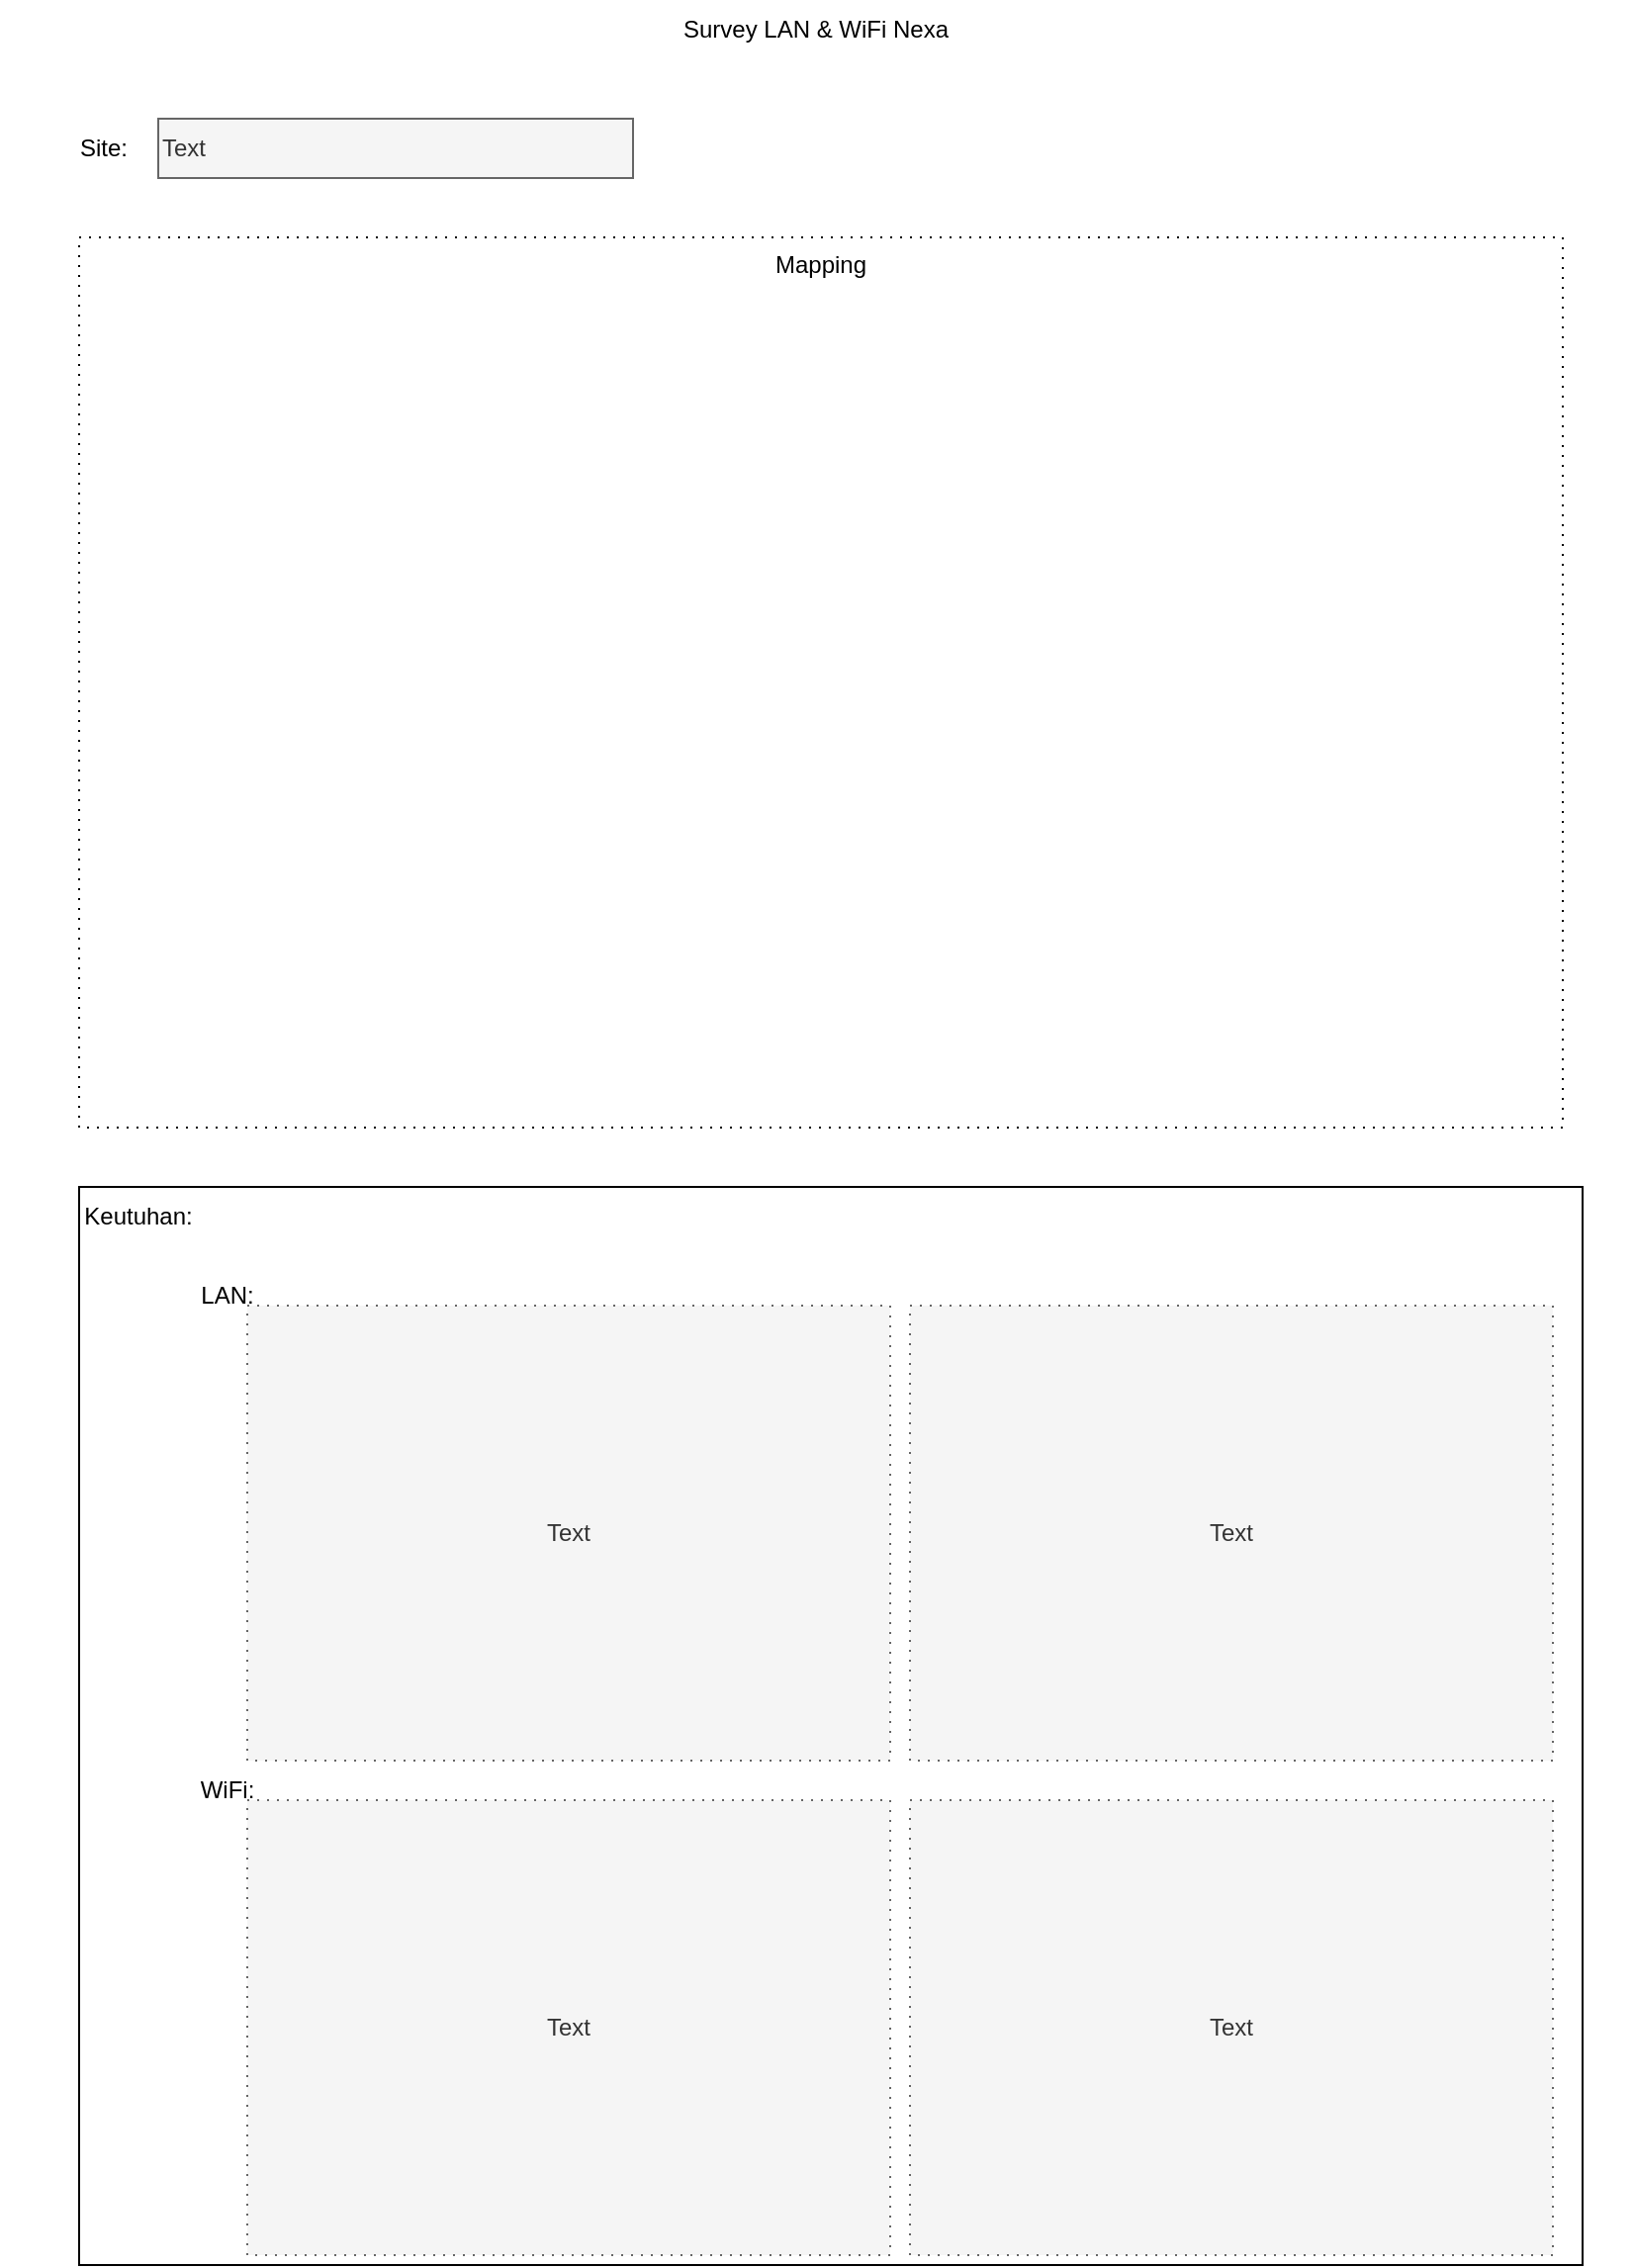 <mxfile version="28.2.3">
  <diagram name="Halaman-1" id="wsobQ9VC4xNBOup6YMUd">
    <mxGraphModel dx="1426" dy="761" grid="1" gridSize="5" guides="1" tooltips="1" connect="1" arrows="1" fold="1" page="1" pageScale="1" pageWidth="827" pageHeight="1169" math="0" shadow="0">
      <root>
        <mxCell id="0" />
        <mxCell id="1" parent="0" />
        <mxCell id="tu17X0yA7kKeBMeFJn4z-9" value="" style="rounded=0;whiteSpace=wrap;html=1;" vertex="1" parent="1">
          <mxGeometry x="40" y="620" width="760" height="545" as="geometry" />
        </mxCell>
        <mxCell id="tu17X0yA7kKeBMeFJn4z-5" value="Mapping" style="rounded=0;whiteSpace=wrap;html=1;fillColor=default;dashed=1;dashPattern=1 4;verticalAlign=top;" vertex="1" parent="1">
          <mxGeometry x="40" y="140" width="750" height="450" as="geometry" />
        </mxCell>
        <mxCell id="tu17X0yA7kKeBMeFJn4z-1" value="Survey LAN &amp;amp; WiFi Nexa" style="text;html=1;align=center;verticalAlign=middle;whiteSpace=wrap;rounded=0;fillColor=default;" vertex="1" parent="1">
          <mxGeometry y="20" width="825" height="30" as="geometry" />
        </mxCell>
        <mxCell id="tu17X0yA7kKeBMeFJn4z-2" value="Site:" style="text;html=1;align=center;verticalAlign=middle;whiteSpace=wrap;rounded=0;" vertex="1" parent="1">
          <mxGeometry x="40" y="80" width="25" height="30" as="geometry" />
        </mxCell>
        <mxCell id="tu17X0yA7kKeBMeFJn4z-3" value="Text" style="text;html=1;align=left;verticalAlign=middle;whiteSpace=wrap;rounded=0;fillColor=#f5f5f5;fontColor=#333333;strokeColor=#666666;" vertex="1" parent="1">
          <mxGeometry x="80" y="80" width="240" height="30" as="geometry" />
        </mxCell>
        <mxCell id="tu17X0yA7kKeBMeFJn4z-6" value="Keutuhan:" style="text;html=1;align=center;verticalAlign=middle;whiteSpace=wrap;rounded=0;" vertex="1" parent="1">
          <mxGeometry x="40" y="620" width="60" height="30" as="geometry" />
        </mxCell>
        <mxCell id="tu17X0yA7kKeBMeFJn4z-7" value="LAN:" style="text;html=1;align=center;verticalAlign=middle;whiteSpace=wrap;rounded=0;" vertex="1" parent="1">
          <mxGeometry x="100" y="660" width="30" height="30" as="geometry" />
        </mxCell>
        <mxCell id="tu17X0yA7kKeBMeFJn4z-8" value="Text" style="text;html=1;align=center;verticalAlign=middle;whiteSpace=wrap;rounded=0;fillColor=#f5f5f5;fontColor=#333333;strokeColor=#666666;dashed=1;dashPattern=1 4;" vertex="1" parent="1">
          <mxGeometry x="125" y="680" width="325" height="230" as="geometry" />
        </mxCell>
        <mxCell id="tu17X0yA7kKeBMeFJn4z-10" value="Text" style="text;html=1;align=center;verticalAlign=middle;whiteSpace=wrap;rounded=0;fillColor=#f5f5f5;fontColor=#333333;strokeColor=#666666;dashed=1;dashPattern=1 4;" vertex="1" parent="1">
          <mxGeometry x="460" y="680" width="325" height="230" as="geometry" />
        </mxCell>
        <mxCell id="tu17X0yA7kKeBMeFJn4z-11" value="WiFi:" style="text;html=1;align=center;verticalAlign=middle;whiteSpace=wrap;rounded=0;" vertex="1" parent="1">
          <mxGeometry x="100" y="910" width="30" height="30" as="geometry" />
        </mxCell>
        <mxCell id="tu17X0yA7kKeBMeFJn4z-12" value="Text" style="text;html=1;align=center;verticalAlign=middle;whiteSpace=wrap;rounded=0;fillColor=#f5f5f5;fontColor=#333333;strokeColor=#666666;dashed=1;dashPattern=1 4;" vertex="1" parent="1">
          <mxGeometry x="125" y="930" width="325" height="230" as="geometry" />
        </mxCell>
        <mxCell id="tu17X0yA7kKeBMeFJn4z-13" value="Text" style="text;html=1;align=center;verticalAlign=middle;whiteSpace=wrap;rounded=0;fillColor=#f5f5f5;fontColor=#333333;strokeColor=#666666;dashed=1;dashPattern=1 4;" vertex="1" parent="1">
          <mxGeometry x="460" y="930" width="325" height="230" as="geometry" />
        </mxCell>
      </root>
    </mxGraphModel>
  </diagram>
</mxfile>
